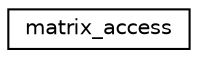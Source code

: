 digraph "Graphical Class Hierarchy"
{
  edge [fontname="Helvetica",fontsize="10",labelfontname="Helvetica",labelfontsize="10"];
  node [fontname="Helvetica",fontsize="10",shape=record];
  rankdir="LR";
  Node0 [label="matrix_access",height=0.2,width=0.4,color="black", fillcolor="white", style="filled",URL="$d1/d87/classmatrix__access.html"];
}
